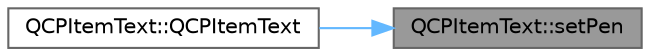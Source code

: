 digraph "QCPItemText::setPen"
{
 // LATEX_PDF_SIZE
  bgcolor="transparent";
  edge [fontname=Helvetica,fontsize=10,labelfontname=Helvetica,labelfontsize=10];
  node [fontname=Helvetica,fontsize=10,shape=box,height=0.2,width=0.4];
  rankdir="RL";
  Node1 [label="QCPItemText::setPen",height=0.2,width=0.4,color="gray40", fillcolor="grey60", style="filled", fontcolor="black",tooltip=" "];
  Node1 -> Node2 [dir="back",color="steelblue1",style="solid"];
  Node2 [label="QCPItemText::QCPItemText",height=0.2,width=0.4,color="grey40", fillcolor="white", style="filled",URL="$class_q_c_p_item_text.html#a77ff96a2972a00872ff8f8c67143abbe",tooltip=" "];
}
